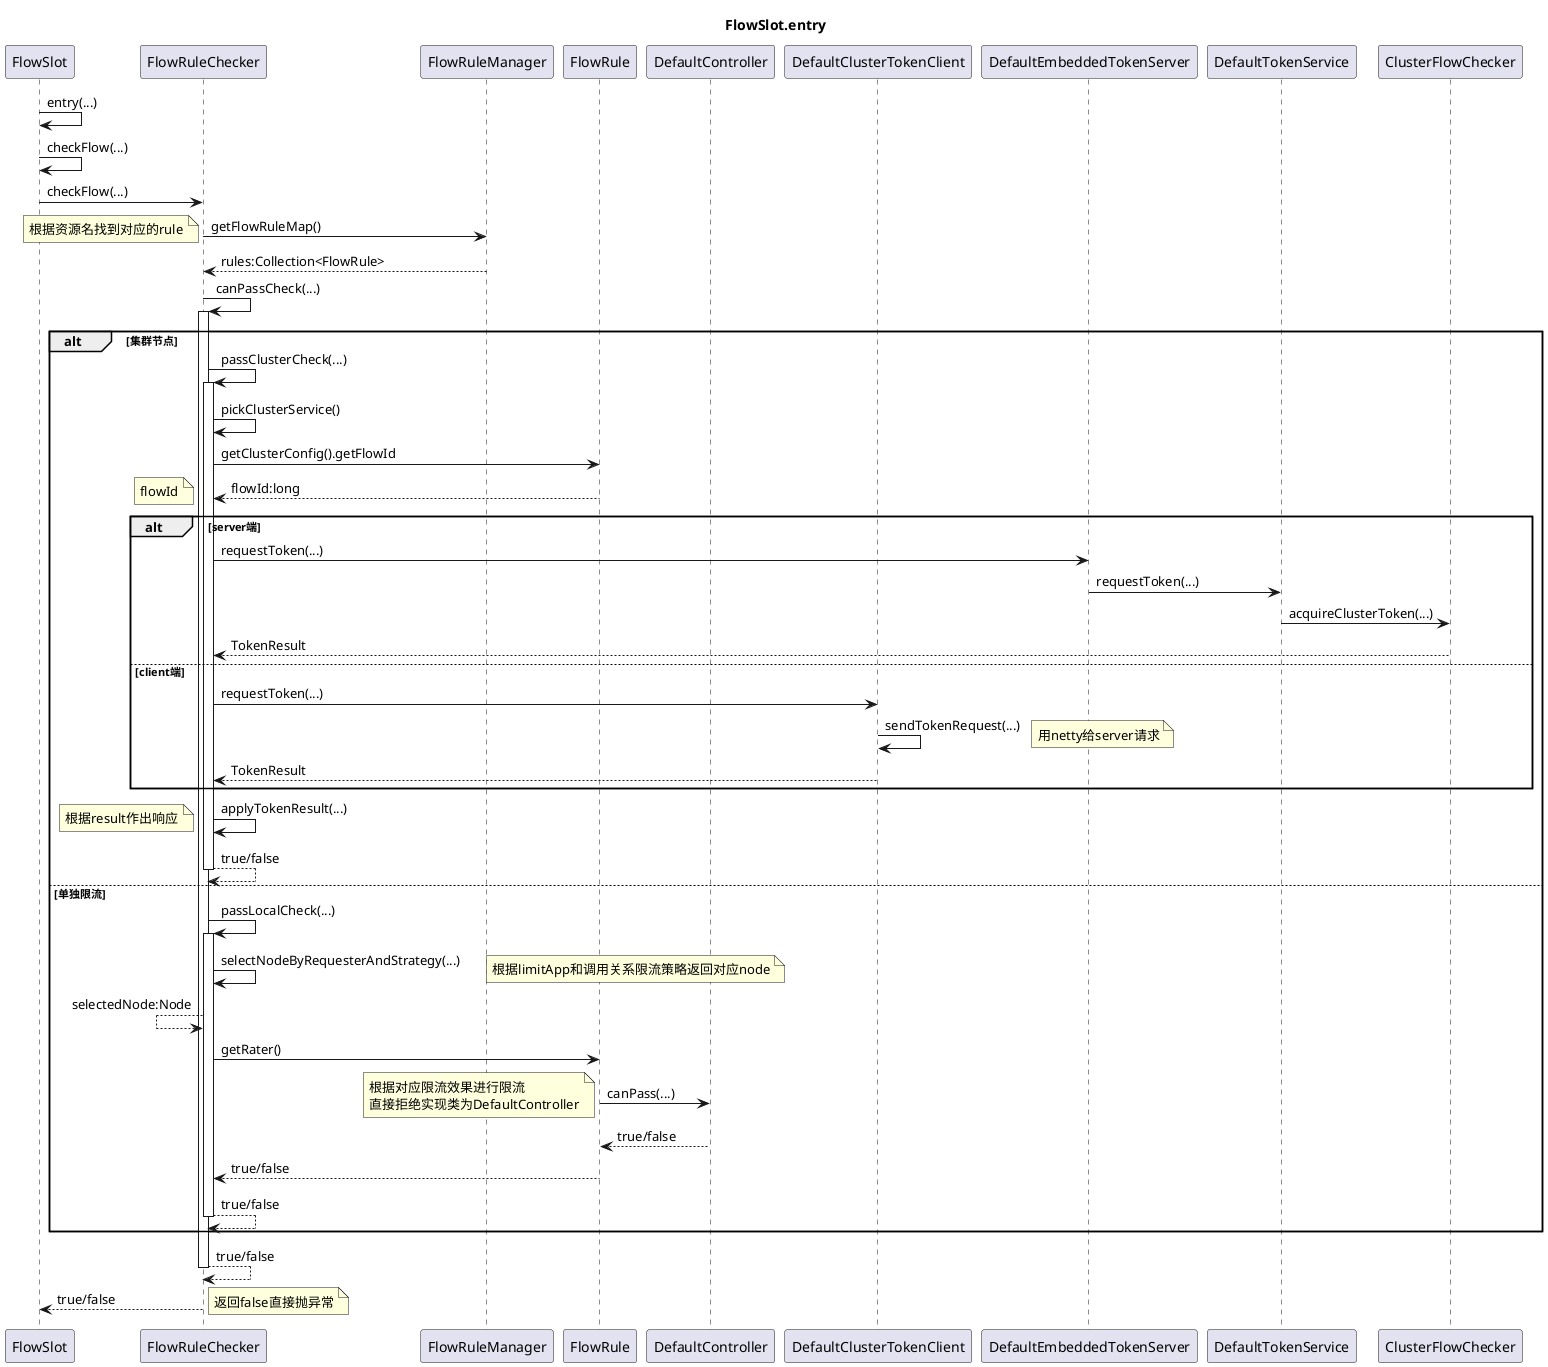 @startuml
title FlowSlot.entry

participant FlowSlot as flowSlot
participant FlowRuleChecker as checker
participant FlowRuleManager as manager
participant FlowRule as rule
participant DefaultController as controller
participant DefaultClusterTokenClient as clientToken
participant DefaultEmbeddedTokenServer as embedToken
participant DefaultTokenService as defaultToken
participant ClusterFlowChecker as clusterChecker

flowSlot -> flowSlot : entry(...)
flowSlot -> flowSlot : checkFlow(...)
flowSlot -> checker : checkFlow(...)
checker -> manager : getFlowRuleMap()
note left : 根据资源名找到对应的rule
checker <-- manager : rules:Collection<FlowRule>
checker -> checker : canPassCheck(...)
activate checker
alt 集群节点
checker -> checker : passClusterCheck(...)
activate checker
checker -> checker : pickClusterService()
checker -> rule : getClusterConfig().getFlowId
checker <-- rule : flowId:long
note left : flowId

alt server端
checker -> embedToken : requestToken(...)
embedToken -> defaultToken : requestToken(...)
defaultToken -> clusterChecker : acquireClusterToken(...)
checker <-- clusterChecker : TokenResult
else client端
checker -> clientToken : requestToken(...)
clientToken -> clientToken : sendTokenRequest(...)
note right : 用netty给server请求
checker <-- clientToken : TokenResult
end

checker -> checker : applyTokenResult(...)
note left : 根据result作出响应
return true/false
else 单独限流
checker -> checker : passLocalCheck(...)
activate checker
checker -> checker : selectNodeByRequesterAndStrategy(...)
note right : 根据limitApp和调用关系限流策略返回对应node
checker <-- checker : selectedNode:Node
checker -> rule : getRater()
rule -> controller : canPass(...)
note left : 根据对应限流效果进行限流\n直接拒绝实现类为DefaultController
rule <-- controller : true/false
checker <-- rule : true/false
return true/false
end

return true/false
flowSlot <-- checker : true/false
note right : 返回false直接抛异常
@enduml